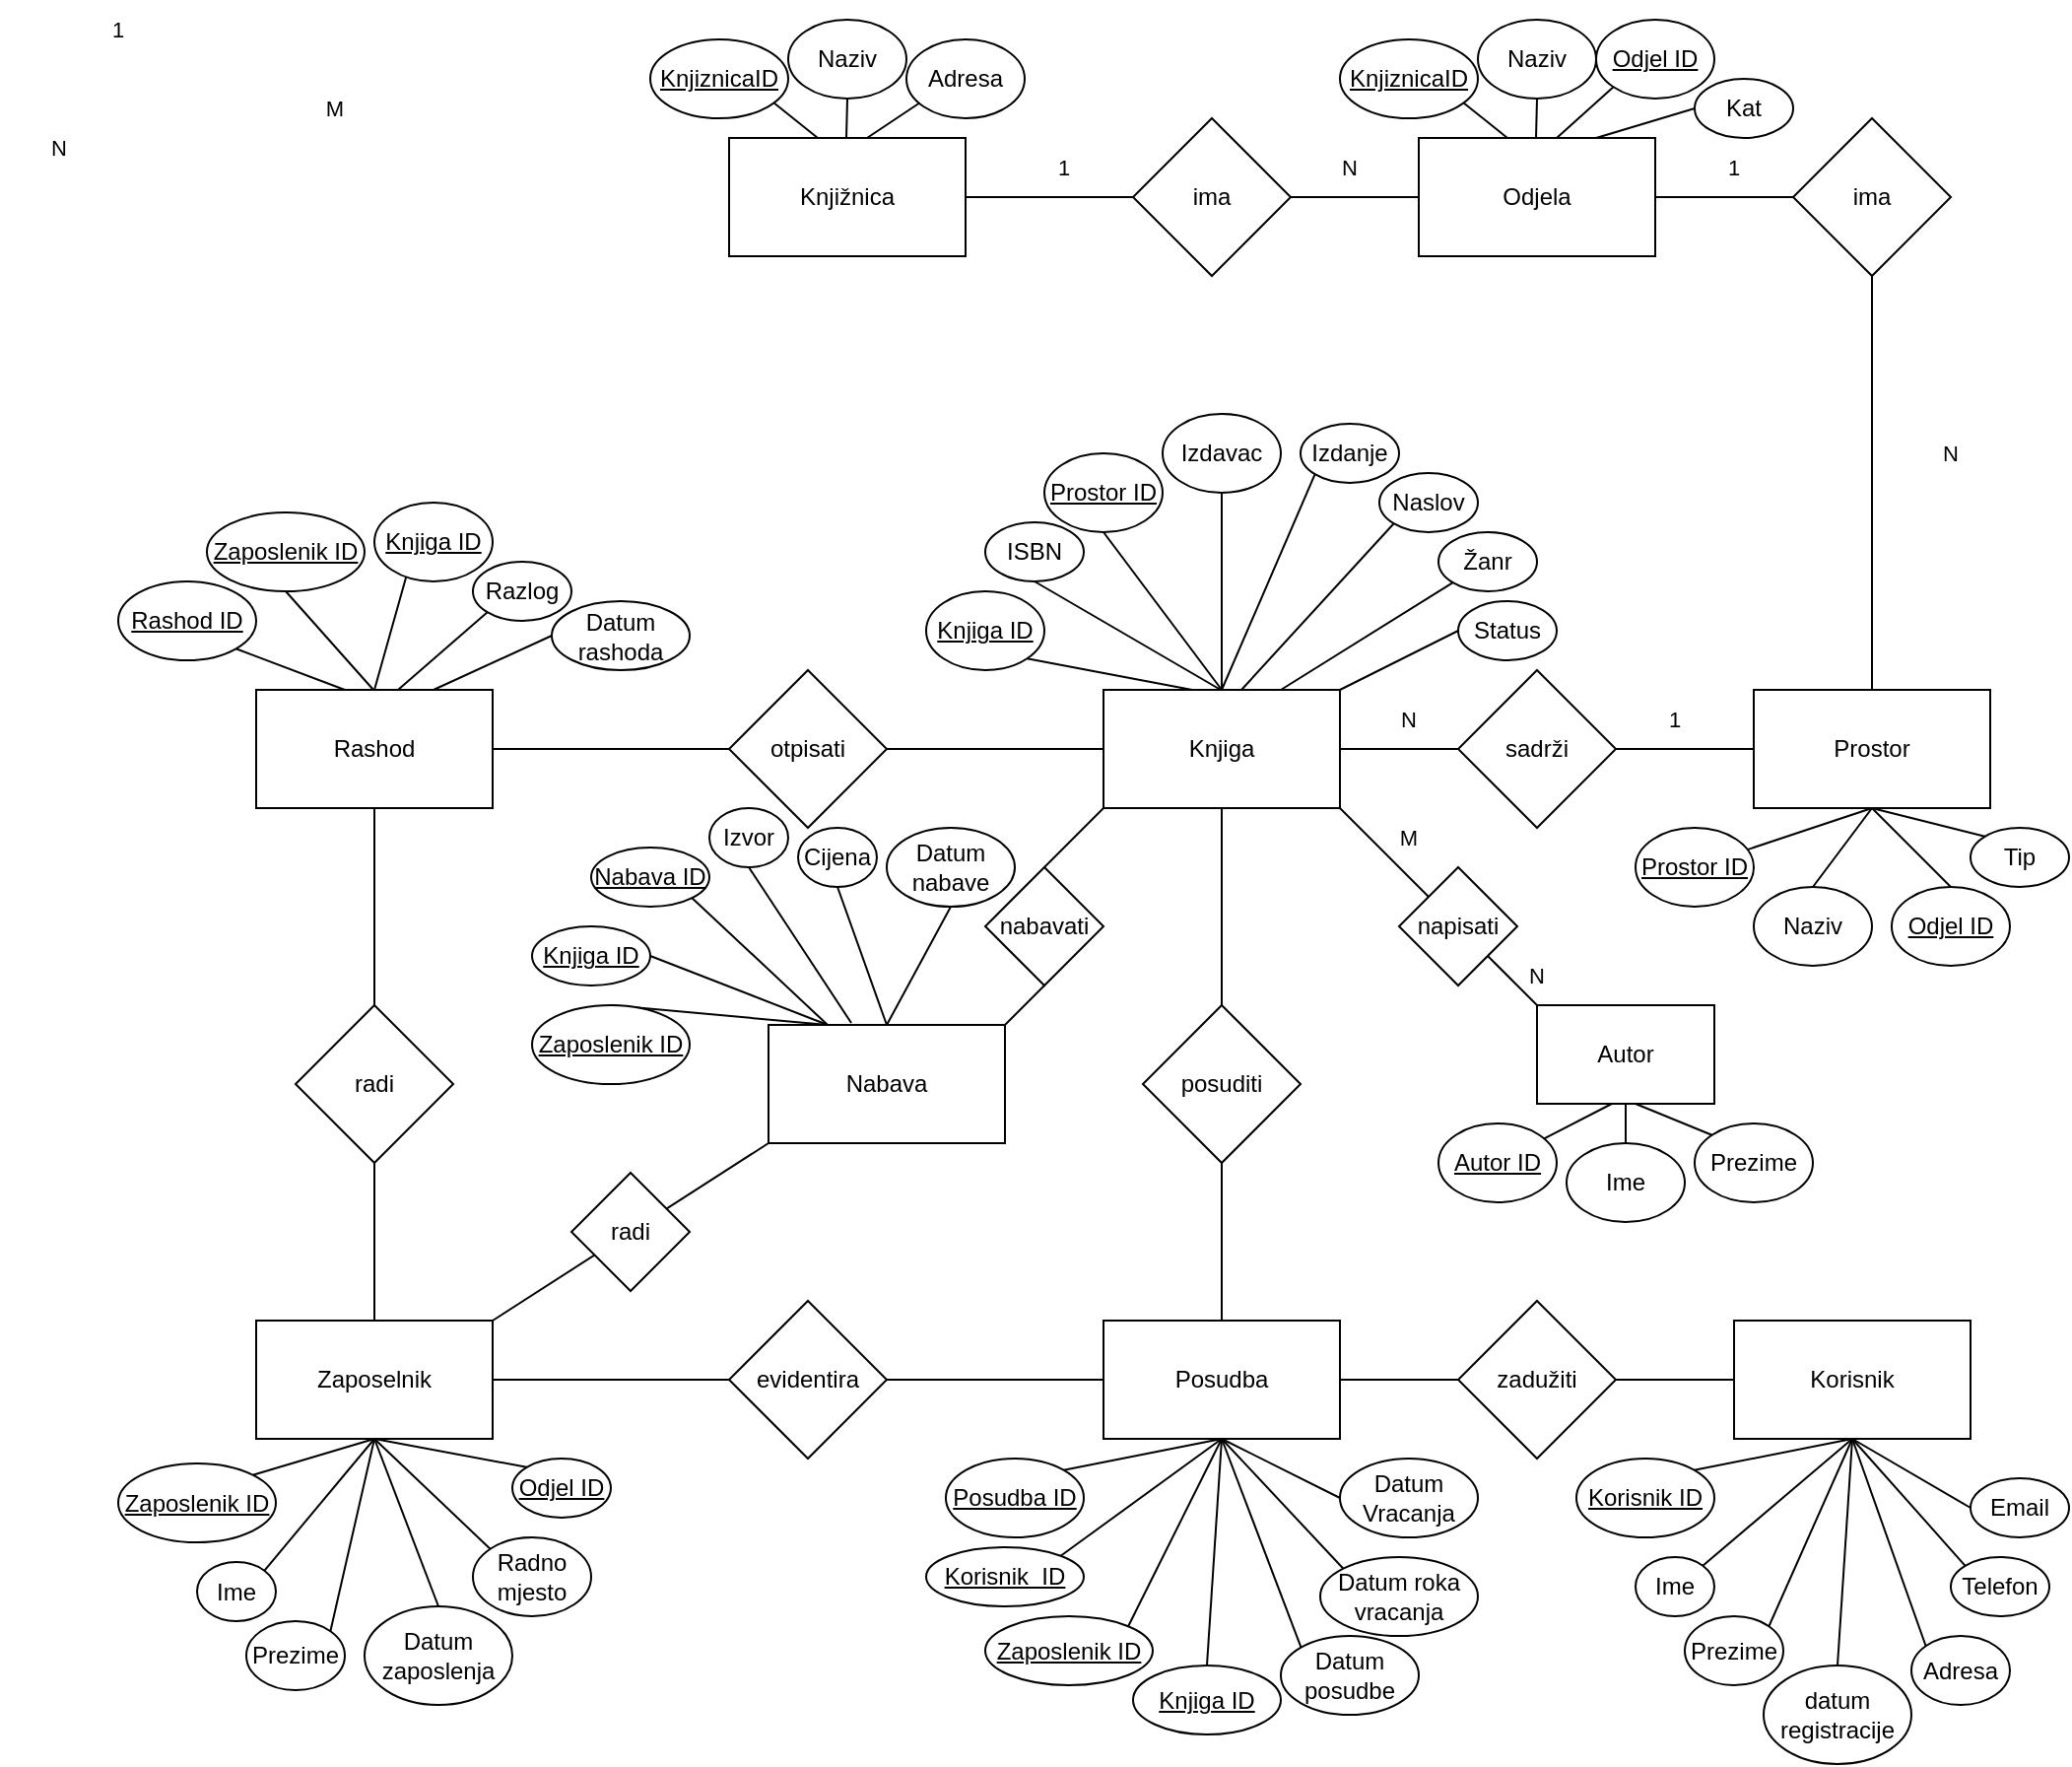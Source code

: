 <mxfile version="27.1.1">
  <diagram name="Page-1" id="M2LNEqtIfmqjcTcKB-mf">
    <mxGraphModel dx="1826" dy="749" grid="1" gridSize="10" guides="1" tooltips="1" connect="1" arrows="0" fold="1" page="0" pageScale="1" pageWidth="850" pageHeight="1100" background="none" math="0" shadow="0">
      <root>
        <mxCell id="0" />
        <mxCell id="1" parent="0" />
        <mxCell id="pajgnnAYTz7cmIwtwFmK-1" value="" style="rounded=0;whiteSpace=wrap;html=1;labelBackgroundColor=none;" parent="1" vertex="1">
          <mxGeometry x="70" y="100" width="120" height="60" as="geometry" />
        </mxCell>
        <mxCell id="pajgnnAYTz7cmIwtwFmK-2" value="Knjižnica" style="text;html=1;align=center;verticalAlign=middle;whiteSpace=wrap;rounded=0;labelBackgroundColor=none;" parent="1" vertex="1">
          <mxGeometry x="70" y="100" width="120" height="60" as="geometry" />
        </mxCell>
        <mxCell id="pajgnnAYTz7cmIwtwFmK-3" value="" style="rounded=0;whiteSpace=wrap;html=1;labelBackgroundColor=none;" parent="1" vertex="1">
          <mxGeometry x="420" y="100" width="120" height="60" as="geometry" />
        </mxCell>
        <mxCell id="pajgnnAYTz7cmIwtwFmK-4" value="" style="rhombus;whiteSpace=wrap;html=1;labelBackgroundColor=none;" parent="1" vertex="1">
          <mxGeometry x="275" y="90" width="80" height="80" as="geometry" />
        </mxCell>
        <mxCell id="pajgnnAYTz7cmIwtwFmK-5" value="" style="endArrow=none;html=1;rounded=0;exitX=1;exitY=0.5;exitDx=0;exitDy=0;entryX=0;entryY=0.5;entryDx=0;entryDy=0;labelBackgroundColor=none;fontColor=default;" parent="1" source="pajgnnAYTz7cmIwtwFmK-2" target="pajgnnAYTz7cmIwtwFmK-4" edge="1">
          <mxGeometry width="50" height="50" relative="1" as="geometry">
            <mxPoint x="420" y="410" as="sourcePoint" />
            <mxPoint x="470" y="360" as="targetPoint" />
          </mxGeometry>
        </mxCell>
        <mxCell id="pajgnnAYTz7cmIwtwFmK-6" value="" style="endArrow=none;html=1;rounded=0;entryX=0;entryY=0.5;entryDx=0;entryDy=0;exitX=1;exitY=0.5;exitDx=0;exitDy=0;labelBackgroundColor=none;fontColor=default;" parent="1" source="pajgnnAYTz7cmIwtwFmK-4" target="pajgnnAYTz7cmIwtwFmK-3" edge="1">
          <mxGeometry width="50" height="50" relative="1" as="geometry">
            <mxPoint x="420" y="410" as="sourcePoint" />
            <mxPoint x="470" y="360" as="targetPoint" />
          </mxGeometry>
        </mxCell>
        <mxCell id="pajgnnAYTz7cmIwtwFmK-7" value="ima" style="text;html=1;align=center;verticalAlign=middle;whiteSpace=wrap;rounded=0;labelBackgroundColor=none;" parent="1" vertex="1">
          <mxGeometry x="285" y="115" width="60" height="30" as="geometry" />
        </mxCell>
        <mxCell id="pajgnnAYTz7cmIwtwFmK-8" value="Odjela" style="text;html=1;align=center;verticalAlign=middle;whiteSpace=wrap;rounded=0;labelBackgroundColor=none;" parent="1" vertex="1">
          <mxGeometry x="420" y="100" width="120" height="60" as="geometry" />
        </mxCell>
        <mxCell id="pajgnnAYTz7cmIwtwFmK-9" value="" style="rhombus;whiteSpace=wrap;html=1;labelBackgroundColor=none;" parent="1" vertex="1">
          <mxGeometry x="610" y="90" width="80" height="80" as="geometry" />
        </mxCell>
        <mxCell id="pajgnnAYTz7cmIwtwFmK-10" value="ima" style="text;html=1;align=center;verticalAlign=middle;whiteSpace=wrap;rounded=0;labelBackgroundColor=none;" parent="1" vertex="1">
          <mxGeometry x="620" y="115" width="60" height="30" as="geometry" />
        </mxCell>
        <mxCell id="pajgnnAYTz7cmIwtwFmK-11" value="" style="endArrow=none;html=1;rounded=0;entryX=0;entryY=0.5;entryDx=0;entryDy=0;exitX=1;exitY=0.5;exitDx=0;exitDy=0;labelBackgroundColor=none;fontColor=default;" parent="1" source="pajgnnAYTz7cmIwtwFmK-8" target="pajgnnAYTz7cmIwtwFmK-9" edge="1">
          <mxGeometry width="50" height="50" relative="1" as="geometry">
            <mxPoint x="420" y="410" as="sourcePoint" />
            <mxPoint x="470" y="360" as="targetPoint" />
          </mxGeometry>
        </mxCell>
        <mxCell id="pajgnnAYTz7cmIwtwFmK-12" value="" style="rounded=0;whiteSpace=wrap;html=1;labelBackgroundColor=none;" parent="1" vertex="1">
          <mxGeometry x="590" y="380" width="120" height="60" as="geometry" />
        </mxCell>
        <mxCell id="pajgnnAYTz7cmIwtwFmK-13" value="" style="endArrow=none;html=1;rounded=0;entryX=0.5;entryY=0;entryDx=0;entryDy=0;exitX=0.5;exitY=1;exitDx=0;exitDy=0;labelBackgroundColor=none;fontColor=default;" parent="1" source="pajgnnAYTz7cmIwtwFmK-9" target="pajgnnAYTz7cmIwtwFmK-12" edge="1">
          <mxGeometry width="50" height="50" relative="1" as="geometry">
            <mxPoint x="420" y="410" as="sourcePoint" />
            <mxPoint x="470" y="360" as="targetPoint" />
          </mxGeometry>
        </mxCell>
        <mxCell id="1V7mhFQArWC13XNGaeRc-8" style="edgeStyle=none;rounded=0;orthogonalLoop=1;jettySize=auto;html=1;exitX=0.5;exitY=1;exitDx=0;exitDy=0;entryX=0.5;entryY=0;entryDx=0;entryDy=0;endArrow=none;startFill=0;labelBackgroundColor=none;fontColor=default;" edge="1" parent="1" source="pajgnnAYTz7cmIwtwFmK-14" target="1V7mhFQArWC13XNGaeRc-4">
          <mxGeometry relative="1" as="geometry" />
        </mxCell>
        <mxCell id="1V7mhFQArWC13XNGaeRc-10" style="rounded=0;orthogonalLoop=1;jettySize=auto;html=1;exitX=0.5;exitY=1;exitDx=0;exitDy=0;entryX=0;entryY=0;entryDx=0;entryDy=0;endArrow=none;startFill=0;" edge="1" parent="1" source="pajgnnAYTz7cmIwtwFmK-14" target="1V7mhFQArWC13XNGaeRc-5">
          <mxGeometry relative="1" as="geometry" />
        </mxCell>
        <mxCell id="pajgnnAYTz7cmIwtwFmK-14" value="Prostor" style="text;html=1;align=center;verticalAlign=middle;whiteSpace=wrap;rounded=0;labelBackgroundColor=none;" parent="1" vertex="1">
          <mxGeometry x="590" y="380" width="120" height="60" as="geometry" />
        </mxCell>
        <mxCell id="pajgnnAYTz7cmIwtwFmK-15" value="" style="rhombus;whiteSpace=wrap;html=1;labelBackgroundColor=none;" parent="1" vertex="1">
          <mxGeometry x="440" y="370" width="80" height="80" as="geometry" />
        </mxCell>
        <mxCell id="pajgnnAYTz7cmIwtwFmK-16" value="" style="endArrow=none;html=1;rounded=0;entryX=0;entryY=0.5;entryDx=0;entryDy=0;labelBackgroundColor=none;fontColor=default;" parent="1" target="pajgnnAYTz7cmIwtwFmK-15" edge="1">
          <mxGeometry width="50" height="50" relative="1" as="geometry">
            <mxPoint x="380" y="410" as="sourcePoint" />
            <mxPoint x="650" y="640" as="targetPoint" />
          </mxGeometry>
        </mxCell>
        <mxCell id="pajgnnAYTz7cmIwtwFmK-18" value="sadrži" style="text;html=1;align=center;verticalAlign=middle;whiteSpace=wrap;rounded=0;labelBackgroundColor=none;" parent="1" vertex="1">
          <mxGeometry x="450" y="395" width="60" height="30" as="geometry" />
        </mxCell>
        <mxCell id="pajgnnAYTz7cmIwtwFmK-19" value="" style="endArrow=none;html=1;rounded=0;entryX=0;entryY=0.5;entryDx=0;entryDy=0;exitX=1;exitY=0.5;exitDx=0;exitDy=0;labelBackgroundColor=none;fontColor=default;" parent="1" source="pajgnnAYTz7cmIwtwFmK-15" target="pajgnnAYTz7cmIwtwFmK-14" edge="1">
          <mxGeometry width="50" height="50" relative="1" as="geometry">
            <mxPoint x="420" y="500" as="sourcePoint" />
            <mxPoint x="470" y="450" as="targetPoint" />
          </mxGeometry>
        </mxCell>
        <mxCell id="pajgnnAYTz7cmIwtwFmK-20" value="" style="rounded=0;whiteSpace=wrap;html=1;labelBackgroundColor=none;" parent="1" vertex="1">
          <mxGeometry x="260" y="380" width="120" height="60" as="geometry" />
        </mxCell>
        <mxCell id="1V7mhFQArWC13XNGaeRc-31" style="edgeStyle=none;shape=connector;rounded=0;orthogonalLoop=1;jettySize=auto;html=1;exitX=1;exitY=1;exitDx=0;exitDy=0;entryX=0.25;entryY=0;entryDx=0;entryDy=0;strokeColor=default;align=center;verticalAlign=middle;fontFamily=Helvetica;fontSize=11;fontColor=default;labelBackgroundColor=default;startFill=0;endArrow=none;" edge="1" parent="1" source="pajgnnAYTz7cmIwtwFmK-21" target="1V7mhFQArWC13XNGaeRc-28">
          <mxGeometry relative="1" as="geometry" />
        </mxCell>
        <mxCell id="pajgnnAYTz7cmIwtwFmK-21" value="Knjiga" style="text;html=1;align=center;verticalAlign=middle;whiteSpace=wrap;rounded=0;labelBackgroundColor=none;" parent="1" vertex="1">
          <mxGeometry x="260" y="380" width="120" height="60" as="geometry" />
        </mxCell>
        <mxCell id="pajgnnAYTz7cmIwtwFmK-23" value="" style="rounded=0;whiteSpace=wrap;html=1;labelBackgroundColor=none;" parent="1" vertex="1">
          <mxGeometry x="260" y="700" width="120" height="60" as="geometry" />
        </mxCell>
        <mxCell id="pajgnnAYTz7cmIwtwFmK-24" value="Posudba" style="text;html=1;align=center;verticalAlign=middle;whiteSpace=wrap;rounded=0;labelBackgroundColor=none;" parent="1" vertex="1">
          <mxGeometry x="260" y="700" width="120" height="60" as="geometry" />
        </mxCell>
        <mxCell id="pajgnnAYTz7cmIwtwFmK-25" value="" style="rhombus;whiteSpace=wrap;html=1;labelBackgroundColor=none;" parent="1" vertex="1">
          <mxGeometry x="280" y="540" width="80" height="80" as="geometry" />
        </mxCell>
        <mxCell id="pajgnnAYTz7cmIwtwFmK-26" value="posuditi" style="text;html=1;align=center;verticalAlign=middle;whiteSpace=wrap;rounded=0;labelBackgroundColor=none;" parent="1" vertex="1">
          <mxGeometry x="290" y="565" width="60" height="30" as="geometry" />
        </mxCell>
        <mxCell id="pajgnnAYTz7cmIwtwFmK-27" value="" style="endArrow=none;html=1;rounded=0;entryX=0.5;entryY=1;entryDx=0;entryDy=0;exitX=0.5;exitY=0;exitDx=0;exitDy=0;labelBackgroundColor=none;fontColor=default;" parent="1" source="pajgnnAYTz7cmIwtwFmK-25" target="pajgnnAYTz7cmIwtwFmK-21" edge="1">
          <mxGeometry width="50" height="50" relative="1" as="geometry">
            <mxPoint x="420" y="530" as="sourcePoint" />
            <mxPoint x="470" y="480" as="targetPoint" />
          </mxGeometry>
        </mxCell>
        <mxCell id="pajgnnAYTz7cmIwtwFmK-28" value="" style="endArrow=none;html=1;rounded=0;entryX=0.5;entryY=1;entryDx=0;entryDy=0;exitX=0.5;exitY=0;exitDx=0;exitDy=0;labelBackgroundColor=none;fontColor=default;" parent="1" source="pajgnnAYTz7cmIwtwFmK-24" target="pajgnnAYTz7cmIwtwFmK-25" edge="1">
          <mxGeometry width="50" height="50" relative="1" as="geometry">
            <mxPoint x="500" y="700" as="sourcePoint" />
            <mxPoint x="550" y="650" as="targetPoint" />
          </mxGeometry>
        </mxCell>
        <mxCell id="pajgnnAYTz7cmIwtwFmK-29" value="" style="rhombus;whiteSpace=wrap;html=1;labelBackgroundColor=none;" parent="1" vertex="1">
          <mxGeometry x="440" y="690" width="80" height="80" as="geometry" />
        </mxCell>
        <mxCell id="pajgnnAYTz7cmIwtwFmK-30" value="" style="endArrow=none;html=1;rounded=0;entryX=0;entryY=0.5;entryDx=0;entryDy=0;labelBackgroundColor=none;fontColor=default;" parent="1" target="pajgnnAYTz7cmIwtwFmK-29" edge="1">
          <mxGeometry width="50" height="50" relative="1" as="geometry">
            <mxPoint x="380" y="730" as="sourcePoint" />
            <mxPoint x="650" y="960" as="targetPoint" />
          </mxGeometry>
        </mxCell>
        <mxCell id="pajgnnAYTz7cmIwtwFmK-31" value="zadužiti" style="text;html=1;align=center;verticalAlign=middle;whiteSpace=wrap;rounded=0;labelBackgroundColor=none;" parent="1" vertex="1">
          <mxGeometry x="450" y="715" width="60" height="30" as="geometry" />
        </mxCell>
        <mxCell id="pajgnnAYTz7cmIwtwFmK-32" value="" style="endArrow=none;html=1;rounded=0;entryX=0;entryY=0.5;entryDx=0;entryDy=0;labelBackgroundColor=none;fontColor=default;" parent="1" edge="1">
          <mxGeometry width="50" height="50" relative="1" as="geometry">
            <mxPoint x="520" y="730" as="sourcePoint" />
            <mxPoint x="580" y="730" as="targetPoint" />
          </mxGeometry>
        </mxCell>
        <mxCell id="pajgnnAYTz7cmIwtwFmK-33" value="" style="rounded=0;whiteSpace=wrap;html=1;labelBackgroundColor=none;" parent="1" vertex="1">
          <mxGeometry x="580" y="700" width="120" height="60" as="geometry" />
        </mxCell>
        <mxCell id="1V7mhFQArWC13XNGaeRc-53" style="edgeStyle=none;shape=connector;rounded=0;orthogonalLoop=1;jettySize=auto;html=1;exitX=0.5;exitY=1;exitDx=0;exitDy=0;entryX=1;entryY=0;entryDx=0;entryDy=0;strokeColor=default;align=center;verticalAlign=middle;fontFamily=Helvetica;fontSize=11;fontColor=default;labelBackgroundColor=default;startFill=0;endArrow=none;" edge="1" parent="1" source="pajgnnAYTz7cmIwtwFmK-34" target="1V7mhFQArWC13XNGaeRc-43">
          <mxGeometry relative="1" as="geometry" />
        </mxCell>
        <mxCell id="pajgnnAYTz7cmIwtwFmK-34" value="Korisnik" style="text;html=1;align=center;verticalAlign=middle;whiteSpace=wrap;rounded=0;labelBackgroundColor=none;" parent="1" vertex="1">
          <mxGeometry x="580" y="700" width="120" height="60" as="geometry" />
        </mxCell>
        <mxCell id="pajgnnAYTz7cmIwtwFmK-36" value="" style="rounded=0;whiteSpace=wrap;html=1;labelBackgroundColor=none;" parent="1" vertex="1">
          <mxGeometry x="-170" y="700" width="120" height="60" as="geometry" />
        </mxCell>
        <mxCell id="1V7mhFQArWC13XNGaeRc-90" style="edgeStyle=none;shape=connector;rounded=0;orthogonalLoop=1;jettySize=auto;html=1;exitX=1;exitY=0;exitDx=0;exitDy=0;entryX=0;entryY=1;entryDx=0;entryDy=0;strokeColor=default;align=center;verticalAlign=middle;fontFamily=Helvetica;fontSize=11;fontColor=default;labelBackgroundColor=default;startFill=0;endArrow=none;" edge="1" parent="1" source="pajgnnAYTz7cmIwtwFmK-37" target="pajgnnAYTz7cmIwtwFmK-43">
          <mxGeometry relative="1" as="geometry" />
        </mxCell>
        <mxCell id="pajgnnAYTz7cmIwtwFmK-37" value="Zaposelnik" style="text;html=1;align=center;verticalAlign=middle;whiteSpace=wrap;rounded=0;labelBackgroundColor=none;" parent="1" vertex="1">
          <mxGeometry x="-170" y="700" width="120" height="60" as="geometry" />
        </mxCell>
        <mxCell id="pajgnnAYTz7cmIwtwFmK-38" value="" style="rhombus;whiteSpace=wrap;html=1;labelBackgroundColor=none;" parent="1" vertex="1">
          <mxGeometry x="70" y="690" width="80" height="80" as="geometry" />
        </mxCell>
        <mxCell id="pajgnnAYTz7cmIwtwFmK-39" value="" style="endArrow=none;html=1;rounded=0;entryX=0;entryY=0.5;entryDx=0;entryDy=0;labelBackgroundColor=none;fontColor=default;" parent="1" target="pajgnnAYTz7cmIwtwFmK-38" edge="1">
          <mxGeometry width="50" height="50" relative="1" as="geometry">
            <mxPoint x="-50" y="730" as="sourcePoint" />
            <mxPoint x="10" y="730" as="targetPoint" />
          </mxGeometry>
        </mxCell>
        <mxCell id="pajgnnAYTz7cmIwtwFmK-40" value="evidentira" style="text;html=1;align=center;verticalAlign=middle;whiteSpace=wrap;rounded=0;labelBackgroundColor=none;" parent="1" vertex="1">
          <mxGeometry x="80" y="715" width="60" height="30" as="geometry" />
        </mxCell>
        <mxCell id="pajgnnAYTz7cmIwtwFmK-41" value="" style="endArrow=none;html=1;rounded=0;entryX=0;entryY=0.5;entryDx=0;entryDy=0;exitX=1;exitY=0.5;exitDx=0;exitDy=0;labelBackgroundColor=none;fontColor=default;" parent="1" source="pajgnnAYTz7cmIwtwFmK-38" edge="1">
          <mxGeometry width="50" height="50" relative="1" as="geometry">
            <mxPoint x="90" y="820" as="sourcePoint" />
            <mxPoint x="260" y="730" as="targetPoint" />
          </mxGeometry>
        </mxCell>
        <mxCell id="pajgnnAYTz7cmIwtwFmK-42" value="" style="rounded=0;whiteSpace=wrap;html=1;labelBackgroundColor=none;" parent="1" vertex="1">
          <mxGeometry x="90" y="550" width="120" height="60" as="geometry" />
        </mxCell>
        <mxCell id="pajgnnAYTz7cmIwtwFmK-43" value="Nabava" style="text;html=1;align=center;verticalAlign=middle;whiteSpace=wrap;rounded=0;labelBackgroundColor=none;" parent="1" vertex="1">
          <mxGeometry x="90" y="550" width="120" height="60" as="geometry" />
        </mxCell>
        <mxCell id="pajgnnAYTz7cmIwtwFmK-44" value="" style="rounded=0;whiteSpace=wrap;html=1;labelBackgroundColor=none;" parent="1" vertex="1">
          <mxGeometry x="-170" y="380" width="120" height="60" as="geometry" />
        </mxCell>
        <mxCell id="pajgnnAYTz7cmIwtwFmK-45" value="Rashod" style="text;html=1;align=center;verticalAlign=middle;whiteSpace=wrap;rounded=0;labelBackgroundColor=none;" parent="1" vertex="1">
          <mxGeometry x="-170" y="380" width="120" height="60" as="geometry" />
        </mxCell>
        <mxCell id="pajgnnAYTz7cmIwtwFmK-46" value="" style="endArrow=none;html=1;rounded=0;exitX=0.5;exitY=0;exitDx=0;exitDy=0;entryX=0.5;entryY=1;entryDx=0;entryDy=0;labelBackgroundColor=none;fontColor=default;" parent="1" source="pajgnnAYTz7cmIwtwFmK-37" target="pajgnnAYTz7cmIwtwFmK-45" edge="1">
          <mxGeometry width="50" height="50" relative="1" as="geometry">
            <mxPoint x="-120" y="540" as="sourcePoint" />
            <mxPoint x="-70" y="490" as="targetPoint" />
          </mxGeometry>
        </mxCell>
        <mxCell id="pajgnnAYTz7cmIwtwFmK-47" value="" style="endArrow=none;html=1;rounded=0;exitX=1;exitY=0.5;exitDx=0;exitDy=0;entryX=0;entryY=0.5;entryDx=0;entryDy=0;labelBackgroundColor=none;fontColor=default;" parent="1" source="pajgnnAYTz7cmIwtwFmK-45" target="pajgnnAYTz7cmIwtwFmK-21" edge="1">
          <mxGeometry width="50" height="50" relative="1" as="geometry">
            <mxPoint x="140" y="420" as="sourcePoint" />
            <mxPoint x="190" y="370" as="targetPoint" />
          </mxGeometry>
        </mxCell>
        <mxCell id="pajgnnAYTz7cmIwtwFmK-50" value="" style="rhombus;whiteSpace=wrap;html=1;labelBackgroundColor=none;" parent="1" vertex="1">
          <mxGeometry x="-150" y="540" width="80" height="80" as="geometry" />
        </mxCell>
        <mxCell id="pajgnnAYTz7cmIwtwFmK-51" value="" style="rhombus;whiteSpace=wrap;html=1;labelBackgroundColor=none;" parent="1" vertex="1">
          <mxGeometry x="70" y="370" width="80" height="80" as="geometry" />
        </mxCell>
        <mxCell id="pajgnnAYTz7cmIwtwFmK-52" value="" style="rhombus;whiteSpace=wrap;html=1;labelBackgroundColor=none;" parent="1" vertex="1">
          <mxGeometry x="200" y="470" width="60" height="60" as="geometry" />
        </mxCell>
        <mxCell id="pajgnnAYTz7cmIwtwFmK-53" value="radi" style="text;html=1;align=center;verticalAlign=middle;whiteSpace=wrap;rounded=0;labelBackgroundColor=none;" parent="1" vertex="1">
          <mxGeometry x="-140" y="565" width="60" height="30" as="geometry" />
        </mxCell>
        <mxCell id="pajgnnAYTz7cmIwtwFmK-54" value="otpisati" style="text;html=1;align=center;verticalAlign=middle;whiteSpace=wrap;rounded=0;labelBackgroundColor=none;" parent="1" vertex="1">
          <mxGeometry x="80" y="395" width="60" height="30" as="geometry" />
        </mxCell>
        <mxCell id="pajgnnAYTz7cmIwtwFmK-55" value="" style="rhombus;whiteSpace=wrap;html=1;labelBackgroundColor=none;" parent="1" vertex="1">
          <mxGeometry x="-10" y="625" width="60" height="60" as="geometry" />
        </mxCell>
        <mxCell id="pajgnnAYTz7cmIwtwFmK-58" value="" style="endArrow=none;html=1;rounded=0;exitX=0.5;exitY=0;exitDx=0;exitDy=0;labelBackgroundColor=none;fontColor=default;" parent="1" source="pajgnnAYTz7cmIwtwFmK-52" edge="1">
          <mxGeometry width="50" height="50" relative="1" as="geometry">
            <mxPoint x="210" y="490" as="sourcePoint" />
            <mxPoint x="260" y="440" as="targetPoint" />
          </mxGeometry>
        </mxCell>
        <mxCell id="pajgnnAYTz7cmIwtwFmK-59" value="" style="endArrow=none;html=1;rounded=0;entryX=0.5;entryY=1;entryDx=0;entryDy=0;exitX=1;exitY=0;exitDx=0;exitDy=0;labelBackgroundColor=none;fontColor=default;" parent="1" source="pajgnnAYTz7cmIwtwFmK-43" target="pajgnnAYTz7cmIwtwFmK-52" edge="1">
          <mxGeometry width="50" height="50" relative="1" as="geometry">
            <mxPoint x="220" y="590" as="sourcePoint" />
            <mxPoint x="270" y="540" as="targetPoint" />
          </mxGeometry>
        </mxCell>
        <mxCell id="pajgnnAYTz7cmIwtwFmK-60" value="radi" style="text;html=1;align=center;verticalAlign=middle;whiteSpace=wrap;rounded=0;labelBackgroundColor=none;" parent="1" vertex="1">
          <mxGeometry x="-10" y="640" width="60" height="30" as="geometry" />
        </mxCell>
        <mxCell id="pajgnnAYTz7cmIwtwFmK-61" value="nabavati" style="text;html=1;align=center;verticalAlign=middle;whiteSpace=wrap;rounded=0;labelBackgroundColor=none;" parent="1" vertex="1">
          <mxGeometry x="200" y="485" width="60" height="30" as="geometry" />
        </mxCell>
        <mxCell id="pajgnnAYTz7cmIwtwFmK-62" value="" style="endArrow=none;html=1;rounded=0;labelBackgroundColor=none;fontColor=default;" parent="1" edge="1">
          <mxGeometry width="50" height="50" relative="1" as="geometry">
            <mxPoint x="140" y="100" as="sourcePoint" />
            <mxPoint x="170" y="80" as="targetPoint" />
          </mxGeometry>
        </mxCell>
        <mxCell id="pajgnnAYTz7cmIwtwFmK-63" value="Adresa" style="ellipse;whiteSpace=wrap;html=1;labelBackgroundColor=none;" parent="1" vertex="1">
          <mxGeometry x="160" y="50" width="60" height="40" as="geometry" />
        </mxCell>
        <mxCell id="pajgnnAYTz7cmIwtwFmK-64" value="" style="endArrow=none;html=1;rounded=0;labelBackgroundColor=none;fontColor=default;" parent="1" edge="1">
          <mxGeometry width="50" height="50" relative="1" as="geometry">
            <mxPoint x="129.5" y="100" as="sourcePoint" />
            <mxPoint x="130" y="80" as="targetPoint" />
          </mxGeometry>
        </mxCell>
        <mxCell id="pajgnnAYTz7cmIwtwFmK-65" value="Naziv" style="ellipse;whiteSpace=wrap;html=1;labelBackgroundColor=none;" parent="1" vertex="1">
          <mxGeometry x="100" y="40" width="60" height="40" as="geometry" />
        </mxCell>
        <mxCell id="pajgnnAYTz7cmIwtwFmK-66" value="" style="endArrow=none;html=1;rounded=0;entryX=0.375;entryY=0;entryDx=0;entryDy=0;entryPerimeter=0;labelBackgroundColor=none;fontColor=default;" parent="1" target="pajgnnAYTz7cmIwtwFmK-2" edge="1">
          <mxGeometry width="50" height="50" relative="1" as="geometry">
            <mxPoint x="90" y="80" as="sourcePoint" />
            <mxPoint x="60" y="20" as="targetPoint" />
          </mxGeometry>
        </mxCell>
        <mxCell id="pajgnnAYTz7cmIwtwFmK-67" value="&lt;u&gt;KnjiznicaID&lt;/u&gt;" style="ellipse;whiteSpace=wrap;html=1;labelBackgroundColor=none;" parent="1" vertex="1">
          <mxGeometry x="30" y="50" width="70" height="40" as="geometry" />
        </mxCell>
        <mxCell id="pajgnnAYTz7cmIwtwFmK-69" value="" style="endArrow=none;html=1;rounded=0;entryX=0;entryY=1;entryDx=0;entryDy=0;labelBackgroundColor=none;fontColor=default;" parent="1" target="pajgnnAYTz7cmIwtwFmK-70" edge="1">
          <mxGeometry width="50" height="50" relative="1" as="geometry">
            <mxPoint x="490" y="100" as="sourcePoint" />
            <mxPoint x="520" y="80" as="targetPoint" />
          </mxGeometry>
        </mxCell>
        <mxCell id="pajgnnAYTz7cmIwtwFmK-70" value="&lt;u&gt;Odjel ID&lt;/u&gt;" style="ellipse;whiteSpace=wrap;html=1;labelBackgroundColor=none;" parent="1" vertex="1">
          <mxGeometry x="510" y="40" width="60" height="40" as="geometry" />
        </mxCell>
        <mxCell id="pajgnnAYTz7cmIwtwFmK-71" value="" style="endArrow=none;html=1;rounded=0;labelBackgroundColor=none;fontColor=default;" parent="1" edge="1">
          <mxGeometry width="50" height="50" relative="1" as="geometry">
            <mxPoint x="479.5" y="100" as="sourcePoint" />
            <mxPoint x="480" y="80" as="targetPoint" />
          </mxGeometry>
        </mxCell>
        <mxCell id="pajgnnAYTz7cmIwtwFmK-72" value="Naziv" style="ellipse;whiteSpace=wrap;html=1;labelBackgroundColor=none;" parent="1" vertex="1">
          <mxGeometry x="450" y="40" width="60" height="40" as="geometry" />
        </mxCell>
        <mxCell id="pajgnnAYTz7cmIwtwFmK-73" value="" style="endArrow=none;html=1;rounded=0;entryX=0.375;entryY=0;entryDx=0;entryDy=0;entryPerimeter=0;labelBackgroundColor=none;fontColor=default;" parent="1" edge="1">
          <mxGeometry width="50" height="50" relative="1" as="geometry">
            <mxPoint x="440" y="80" as="sourcePoint" />
            <mxPoint x="465" y="100" as="targetPoint" />
          </mxGeometry>
        </mxCell>
        <mxCell id="pajgnnAYTz7cmIwtwFmK-74" value="&lt;u&gt;KnjiznicaID&lt;/u&gt;" style="ellipse;whiteSpace=wrap;html=1;labelBackgroundColor=none;" parent="1" vertex="1">
          <mxGeometry x="380" y="50" width="70" height="40" as="geometry" />
        </mxCell>
        <mxCell id="pajgnnAYTz7cmIwtwFmK-75" value="Kat" style="ellipse;whiteSpace=wrap;html=1;labelBackgroundColor=none;" parent="1" vertex="1">
          <mxGeometry x="560" y="70" width="50" height="30" as="geometry" />
        </mxCell>
        <mxCell id="pajgnnAYTz7cmIwtwFmK-77" value="" style="endArrow=none;html=1;rounded=0;entryX=0;entryY=0.5;entryDx=0;entryDy=0;exitX=0.75;exitY=0;exitDx=0;exitDy=0;labelBackgroundColor=none;fontColor=default;" parent="1" source="pajgnnAYTz7cmIwtwFmK-8" target="pajgnnAYTz7cmIwtwFmK-75" edge="1">
          <mxGeometry width="50" height="50" relative="1" as="geometry">
            <mxPoint x="310" y="410" as="sourcePoint" />
            <mxPoint x="360" y="360" as="targetPoint" />
          </mxGeometry>
        </mxCell>
        <mxCell id="1V7mhFQArWC13XNGaeRc-3" value="" style="endArrow=none;html=1;rounded=0;exitX=0.5;exitY=1;exitDx=0;exitDy=0;labelBackgroundColor=none;fontColor=default;" edge="1" parent="1" source="pajgnnAYTz7cmIwtwFmK-14" target="1V7mhFQArWC13XNGaeRc-2">
          <mxGeometry width="50" height="50" relative="1" as="geometry">
            <mxPoint x="570" y="470" as="sourcePoint" />
            <mxPoint x="590" y="440" as="targetPoint" />
          </mxGeometry>
        </mxCell>
        <mxCell id="1V7mhFQArWC13XNGaeRc-2" value="&lt;u&gt;Prostor ID&lt;/u&gt;" style="ellipse;whiteSpace=wrap;html=1;labelBackgroundColor=none;" vertex="1" parent="1">
          <mxGeometry x="530" y="450" width="60" height="40" as="geometry" />
        </mxCell>
        <mxCell id="1V7mhFQArWC13XNGaeRc-4" value="Naziv" style="ellipse;whiteSpace=wrap;html=1;labelBackgroundColor=none;" vertex="1" parent="1">
          <mxGeometry x="590" y="480" width="60" height="40" as="geometry" />
        </mxCell>
        <mxCell id="1V7mhFQArWC13XNGaeRc-5" value="Tip" style="ellipse;whiteSpace=wrap;html=1;labelBackgroundColor=none;" vertex="1" parent="1">
          <mxGeometry x="700" y="450" width="50" height="30" as="geometry" />
        </mxCell>
        <mxCell id="1V7mhFQArWC13XNGaeRc-6" value="&lt;u&gt;Odjel ID&lt;/u&gt;" style="ellipse;whiteSpace=wrap;html=1;labelBackgroundColor=none;" vertex="1" parent="1">
          <mxGeometry x="660" y="480" width="60" height="40" as="geometry" />
        </mxCell>
        <mxCell id="1V7mhFQArWC13XNGaeRc-9" style="edgeStyle=none;rounded=0;orthogonalLoop=1;jettySize=auto;html=1;exitX=0.5;exitY=1;exitDx=0;exitDy=0;entryX=0.5;entryY=0;entryDx=0;entryDy=0;endArrow=none;startFill=0;labelBackgroundColor=none;fontColor=default;" edge="1" parent="1" source="pajgnnAYTz7cmIwtwFmK-14" target="1V7mhFQArWC13XNGaeRc-6">
          <mxGeometry relative="1" as="geometry" />
        </mxCell>
        <mxCell id="1V7mhFQArWC13XNGaeRc-11" value="" style="endArrow=none;html=1;rounded=0;entryX=0.5;entryY=1;entryDx=0;entryDy=0;labelBackgroundColor=none;fontColor=default;exitX=0.5;exitY=0;exitDx=0;exitDy=0;" edge="1" parent="1" target="1V7mhFQArWC13XNGaeRc-12" source="pajgnnAYTz7cmIwtwFmK-21">
          <mxGeometry width="50" height="50" relative="1" as="geometry">
            <mxPoint x="330" y="380" as="sourcePoint" />
            <mxPoint x="360" y="360" as="targetPoint" />
          </mxGeometry>
        </mxCell>
        <mxCell id="1V7mhFQArWC13XNGaeRc-12" value="&lt;u&gt;Prostor ID&lt;/u&gt;" style="ellipse;whiteSpace=wrap;html=1;labelBackgroundColor=none;" vertex="1" parent="1">
          <mxGeometry x="230" y="260" width="60" height="40" as="geometry" />
        </mxCell>
        <mxCell id="1V7mhFQArWC13XNGaeRc-13" value="" style="endArrow=none;html=1;rounded=0;labelBackgroundColor=none;fontColor=default;entryX=0.5;entryY=1;entryDx=0;entryDy=0;" edge="1" parent="1" target="1V7mhFQArWC13XNGaeRc-14">
          <mxGeometry width="50" height="50" relative="1" as="geometry">
            <mxPoint x="319.5" y="380" as="sourcePoint" />
            <mxPoint x="320" y="360" as="targetPoint" />
          </mxGeometry>
        </mxCell>
        <mxCell id="1V7mhFQArWC13XNGaeRc-14" value="ISBN" style="ellipse;whiteSpace=wrap;html=1;labelBackgroundColor=none;" vertex="1" parent="1">
          <mxGeometry x="200" y="295" width="50" height="30" as="geometry" />
        </mxCell>
        <mxCell id="1V7mhFQArWC13XNGaeRc-15" value="" style="endArrow=none;html=1;rounded=0;entryX=0.375;entryY=0;entryDx=0;entryDy=0;entryPerimeter=0;labelBackgroundColor=none;fontColor=default;exitX=1;exitY=1;exitDx=0;exitDy=0;" edge="1" parent="1" source="1V7mhFQArWC13XNGaeRc-16">
          <mxGeometry width="50" height="50" relative="1" as="geometry">
            <mxPoint x="280" y="360" as="sourcePoint" />
            <mxPoint x="305" y="380" as="targetPoint" />
          </mxGeometry>
        </mxCell>
        <mxCell id="1V7mhFQArWC13XNGaeRc-16" value="&lt;u&gt;Knjiga ID&lt;/u&gt;" style="ellipse;whiteSpace=wrap;html=1;labelBackgroundColor=none;" vertex="1" parent="1">
          <mxGeometry x="170" y="330" width="60" height="40" as="geometry" />
        </mxCell>
        <mxCell id="1V7mhFQArWC13XNGaeRc-17" value="Naslov" style="ellipse;whiteSpace=wrap;html=1;labelBackgroundColor=none;" vertex="1" parent="1">
          <mxGeometry x="400" y="270" width="50" height="30" as="geometry" />
        </mxCell>
        <mxCell id="1V7mhFQArWC13XNGaeRc-18" value="" style="endArrow=none;html=1;rounded=0;entryX=0;entryY=1;entryDx=0;entryDy=0;labelBackgroundColor=none;fontColor=default;" edge="1" parent="1" target="1V7mhFQArWC13XNGaeRc-17">
          <mxGeometry width="50" height="50" relative="1" as="geometry">
            <mxPoint x="330" y="380" as="sourcePoint" />
            <mxPoint x="200" y="640" as="targetPoint" />
          </mxGeometry>
        </mxCell>
        <mxCell id="1V7mhFQArWC13XNGaeRc-20" style="rounded=0;orthogonalLoop=1;jettySize=auto;html=1;exitX=0.5;exitY=1;exitDx=0;exitDy=0;endArrow=none;startFill=0;" edge="1" parent="1" source="1V7mhFQArWC13XNGaeRc-19">
          <mxGeometry relative="1" as="geometry">
            <mxPoint x="320" y="380" as="targetPoint" />
          </mxGeometry>
        </mxCell>
        <mxCell id="1V7mhFQArWC13XNGaeRc-19" value="Izdavac" style="ellipse;whiteSpace=wrap;html=1;" vertex="1" parent="1">
          <mxGeometry x="290" y="240" width="60" height="40" as="geometry" />
        </mxCell>
        <mxCell id="1V7mhFQArWC13XNGaeRc-22" style="edgeStyle=none;rounded=0;orthogonalLoop=1;jettySize=auto;html=1;exitX=0;exitY=1;exitDx=0;exitDy=0;entryX=0.5;entryY=0;entryDx=0;entryDy=0;endArrow=none;startFill=0;" edge="1" parent="1" source="1V7mhFQArWC13XNGaeRc-21" target="pajgnnAYTz7cmIwtwFmK-21">
          <mxGeometry relative="1" as="geometry" />
        </mxCell>
        <mxCell id="1V7mhFQArWC13XNGaeRc-21" value="Izdanje" style="ellipse;whiteSpace=wrap;html=1;" vertex="1" parent="1">
          <mxGeometry x="360" y="245" width="50" height="30" as="geometry" />
        </mxCell>
        <mxCell id="1V7mhFQArWC13XNGaeRc-24" style="edgeStyle=none;shape=connector;rounded=0;orthogonalLoop=1;jettySize=auto;html=1;exitX=0;exitY=1;exitDx=0;exitDy=0;entryX=0.75;entryY=0;entryDx=0;entryDy=0;strokeColor=default;align=center;verticalAlign=middle;fontFamily=Helvetica;fontSize=11;fontColor=default;labelBackgroundColor=default;startFill=0;endArrow=none;" edge="1" parent="1" source="1V7mhFQArWC13XNGaeRc-23" target="pajgnnAYTz7cmIwtwFmK-21">
          <mxGeometry relative="1" as="geometry" />
        </mxCell>
        <mxCell id="1V7mhFQArWC13XNGaeRc-23" value="Žanr" style="ellipse;whiteSpace=wrap;html=1;labelBackgroundColor=none;" vertex="1" parent="1">
          <mxGeometry x="430" y="300" width="50" height="30" as="geometry" />
        </mxCell>
        <mxCell id="1V7mhFQArWC13XNGaeRc-26" style="edgeStyle=none;shape=connector;rounded=0;orthogonalLoop=1;jettySize=auto;html=1;exitX=0;exitY=0.5;exitDx=0;exitDy=0;entryX=1;entryY=0;entryDx=0;entryDy=0;strokeColor=default;align=center;verticalAlign=middle;fontFamily=Helvetica;fontSize=11;fontColor=default;labelBackgroundColor=default;startFill=0;endArrow=none;" edge="1" parent="1" source="1V7mhFQArWC13XNGaeRc-25" target="pajgnnAYTz7cmIwtwFmK-21">
          <mxGeometry relative="1" as="geometry" />
        </mxCell>
        <mxCell id="1V7mhFQArWC13XNGaeRc-25" value="Status" style="ellipse;whiteSpace=wrap;html=1;labelBackgroundColor=none;" vertex="1" parent="1">
          <mxGeometry x="440" y="335" width="50" height="30" as="geometry" />
        </mxCell>
        <mxCell id="1V7mhFQArWC13XNGaeRc-27" value="" style="rhombus;whiteSpace=wrap;html=1;labelBackgroundColor=none;" vertex="1" parent="1">
          <mxGeometry x="410" y="470" width="60" height="60" as="geometry" />
        </mxCell>
        <mxCell id="1V7mhFQArWC13XNGaeRc-34" style="edgeStyle=none;shape=connector;rounded=0;orthogonalLoop=1;jettySize=auto;html=1;exitX=0.75;exitY=1;exitDx=0;exitDy=0;entryX=0;entryY=0;entryDx=0;entryDy=0;strokeColor=default;align=center;verticalAlign=middle;fontFamily=Helvetica;fontSize=11;fontColor=default;labelBackgroundColor=default;startFill=0;endArrow=none;" edge="1" parent="1" source="1V7mhFQArWC13XNGaeRc-28" target="1V7mhFQArWC13XNGaeRc-33">
          <mxGeometry relative="1" as="geometry" />
        </mxCell>
        <mxCell id="1V7mhFQArWC13XNGaeRc-28" value="napisati" style="text;html=1;align=center;verticalAlign=middle;whiteSpace=wrap;rounded=0;labelBackgroundColor=none;" vertex="1" parent="1">
          <mxGeometry x="410" y="485" width="60" height="30" as="geometry" />
        </mxCell>
        <mxCell id="1V7mhFQArWC13XNGaeRc-32" value="" style="rounded=0;whiteSpace=wrap;html=1;labelBackgroundColor=none;" vertex="1" parent="1">
          <mxGeometry x="480" y="540" width="90" height="50" as="geometry" />
        </mxCell>
        <mxCell id="1V7mhFQArWC13XNGaeRc-33" value="Autor" style="text;html=1;align=center;verticalAlign=middle;whiteSpace=wrap;rounded=0;labelBackgroundColor=none;" vertex="1" parent="1">
          <mxGeometry x="480" y="540" width="90" height="50" as="geometry" />
        </mxCell>
        <mxCell id="1V7mhFQArWC13XNGaeRc-35" style="edgeStyle=none;rounded=0;orthogonalLoop=1;jettySize=auto;html=1;exitX=0.5;exitY=1;exitDx=0;exitDy=0;entryX=0.5;entryY=0;entryDx=0;entryDy=0;endArrow=none;startFill=0;labelBackgroundColor=none;fontColor=default;" edge="1" parent="1" target="1V7mhFQArWC13XNGaeRc-39" source="1V7mhFQArWC13XNGaeRc-33">
          <mxGeometry relative="1" as="geometry">
            <mxPoint x="530" y="590" as="sourcePoint" />
          </mxGeometry>
        </mxCell>
        <mxCell id="1V7mhFQArWC13XNGaeRc-37" value="" style="endArrow=none;html=1;rounded=0;exitX=0.422;exitY=1;exitDx=0;exitDy=0;labelBackgroundColor=none;fontColor=default;exitPerimeter=0;" edge="1" parent="1" target="1V7mhFQArWC13XNGaeRc-38" source="1V7mhFQArWC13XNGaeRc-33">
          <mxGeometry width="50" height="50" relative="1" as="geometry">
            <mxPoint x="530" y="590" as="sourcePoint" />
            <mxPoint x="470" y="590" as="targetPoint" />
          </mxGeometry>
        </mxCell>
        <mxCell id="1V7mhFQArWC13XNGaeRc-38" value="&lt;u&gt;Autor ID&lt;/u&gt;" style="ellipse;whiteSpace=wrap;html=1;labelBackgroundColor=none;" vertex="1" parent="1">
          <mxGeometry x="430" y="600" width="60" height="40" as="geometry" />
        </mxCell>
        <mxCell id="1V7mhFQArWC13XNGaeRc-39" value="Ime" style="ellipse;whiteSpace=wrap;html=1;labelBackgroundColor=none;" vertex="1" parent="1">
          <mxGeometry x="495" y="610" width="60" height="40" as="geometry" />
        </mxCell>
        <mxCell id="1V7mhFQArWC13XNGaeRc-41" value="Prezime" style="ellipse;whiteSpace=wrap;html=1;labelBackgroundColor=none;" vertex="1" parent="1">
          <mxGeometry x="560" y="600" width="60" height="40" as="geometry" />
        </mxCell>
        <mxCell id="1V7mhFQArWC13XNGaeRc-42" style="edgeStyle=none;rounded=0;orthogonalLoop=1;jettySize=auto;html=1;exitX=0.5;exitY=1;exitDx=0;exitDy=0;entryX=0;entryY=0;entryDx=0;entryDy=0;endArrow=none;startFill=0;labelBackgroundColor=none;fontColor=default;" edge="1" parent="1" target="1V7mhFQArWC13XNGaeRc-41">
          <mxGeometry relative="1" as="geometry">
            <mxPoint x="530" y="590" as="sourcePoint" />
          </mxGeometry>
        </mxCell>
        <mxCell id="1V7mhFQArWC13XNGaeRc-43" value="&lt;u&gt;Korisnik ID&lt;/u&gt;" style="ellipse;whiteSpace=wrap;html=1;labelBackgroundColor=none;" vertex="1" parent="1">
          <mxGeometry x="500" y="770" width="70" height="40" as="geometry" />
        </mxCell>
        <mxCell id="1V7mhFQArWC13XNGaeRc-58" style="edgeStyle=none;shape=connector;rounded=0;orthogonalLoop=1;jettySize=auto;html=1;exitX=0;exitY=0.5;exitDx=0;exitDy=0;entryX=0.5;entryY=1;entryDx=0;entryDy=0;strokeColor=default;align=center;verticalAlign=middle;fontFamily=Helvetica;fontSize=11;fontColor=default;labelBackgroundColor=default;startFill=0;endArrow=none;" edge="1" parent="1" source="1V7mhFQArWC13XNGaeRc-44" target="pajgnnAYTz7cmIwtwFmK-34">
          <mxGeometry relative="1" as="geometry" />
        </mxCell>
        <mxCell id="1V7mhFQArWC13XNGaeRc-44" value="Email" style="ellipse;whiteSpace=wrap;html=1;labelBackgroundColor=none;" vertex="1" parent="1">
          <mxGeometry x="700" y="780" width="50" height="30" as="geometry" />
        </mxCell>
        <mxCell id="1V7mhFQArWC13XNGaeRc-57" style="edgeStyle=none;shape=connector;rounded=0;orthogonalLoop=1;jettySize=auto;html=1;exitX=0.5;exitY=0;exitDx=0;exitDy=0;entryX=0.5;entryY=1;entryDx=0;entryDy=0;strokeColor=default;align=center;verticalAlign=middle;fontFamily=Helvetica;fontSize=11;fontColor=default;labelBackgroundColor=default;startFill=0;endArrow=none;" edge="1" parent="1" source="1V7mhFQArWC13XNGaeRc-45" target="pajgnnAYTz7cmIwtwFmK-34">
          <mxGeometry relative="1" as="geometry" />
        </mxCell>
        <mxCell id="1V7mhFQArWC13XNGaeRc-45" value="datum registracije" style="ellipse;whiteSpace=wrap;html=1;labelBackgroundColor=none;" vertex="1" parent="1">
          <mxGeometry x="595" y="875" width="75" height="50" as="geometry" />
        </mxCell>
        <mxCell id="1V7mhFQArWC13XNGaeRc-54" style="edgeStyle=none;shape=connector;rounded=0;orthogonalLoop=1;jettySize=auto;html=1;exitX=1;exitY=0;exitDx=0;exitDy=0;entryX=0.5;entryY=1;entryDx=0;entryDy=0;strokeColor=default;align=center;verticalAlign=middle;fontFamily=Helvetica;fontSize=11;fontColor=default;labelBackgroundColor=default;startFill=0;endArrow=none;" edge="1" parent="1" source="1V7mhFQArWC13XNGaeRc-47" target="pajgnnAYTz7cmIwtwFmK-34">
          <mxGeometry relative="1" as="geometry" />
        </mxCell>
        <mxCell id="1V7mhFQArWC13XNGaeRc-47" value="Ime" style="ellipse;whiteSpace=wrap;html=1;" vertex="1" parent="1">
          <mxGeometry x="530" y="820" width="40" height="30" as="geometry" />
        </mxCell>
        <mxCell id="1V7mhFQArWC13XNGaeRc-59" style="edgeStyle=none;shape=connector;rounded=0;orthogonalLoop=1;jettySize=auto;html=1;exitX=0;exitY=0;exitDx=0;exitDy=0;entryX=0.5;entryY=1;entryDx=0;entryDy=0;strokeColor=default;align=center;verticalAlign=middle;fontFamily=Helvetica;fontSize=11;fontColor=default;labelBackgroundColor=default;startFill=0;endArrow=none;" edge="1" parent="1" source="1V7mhFQArWC13XNGaeRc-48" target="pajgnnAYTz7cmIwtwFmK-34">
          <mxGeometry relative="1" as="geometry" />
        </mxCell>
        <mxCell id="1V7mhFQArWC13XNGaeRc-48" value="Telefon" style="ellipse;whiteSpace=wrap;html=1;" vertex="1" parent="1">
          <mxGeometry x="690" y="820" width="50" height="30" as="geometry" />
        </mxCell>
        <mxCell id="1V7mhFQArWC13XNGaeRc-55" style="edgeStyle=none;shape=connector;rounded=0;orthogonalLoop=1;jettySize=auto;html=1;exitX=1;exitY=0;exitDx=0;exitDy=0;entryX=0.5;entryY=1;entryDx=0;entryDy=0;strokeColor=default;align=center;verticalAlign=middle;fontFamily=Helvetica;fontSize=11;fontColor=default;labelBackgroundColor=default;startFill=0;endArrow=none;" edge="1" parent="1" source="1V7mhFQArWC13XNGaeRc-51" target="pajgnnAYTz7cmIwtwFmK-34">
          <mxGeometry relative="1" as="geometry" />
        </mxCell>
        <mxCell id="1V7mhFQArWC13XNGaeRc-51" value="Prezime" style="ellipse;whiteSpace=wrap;html=1;labelBackgroundColor=none;" vertex="1" parent="1">
          <mxGeometry x="555" y="850" width="50" height="35" as="geometry" />
        </mxCell>
        <mxCell id="1V7mhFQArWC13XNGaeRc-56" style="edgeStyle=none;shape=connector;rounded=0;orthogonalLoop=1;jettySize=auto;html=1;exitX=0;exitY=0;exitDx=0;exitDy=0;entryX=0.5;entryY=1;entryDx=0;entryDy=0;strokeColor=default;align=center;verticalAlign=middle;fontFamily=Helvetica;fontSize=11;fontColor=default;labelBackgroundColor=default;startFill=0;endArrow=none;" edge="1" parent="1" source="1V7mhFQArWC13XNGaeRc-52" target="pajgnnAYTz7cmIwtwFmK-34">
          <mxGeometry relative="1" as="geometry" />
        </mxCell>
        <mxCell id="1V7mhFQArWC13XNGaeRc-52" value="Adresa" style="ellipse;whiteSpace=wrap;html=1;labelBackgroundColor=none;" vertex="1" parent="1">
          <mxGeometry x="670" y="860" width="50" height="35" as="geometry" />
        </mxCell>
        <mxCell id="1V7mhFQArWC13XNGaeRc-60" style="edgeStyle=none;shape=connector;rounded=0;orthogonalLoop=1;jettySize=auto;html=1;exitX=0.5;exitY=1;exitDx=0;exitDy=0;entryX=1;entryY=0;entryDx=0;entryDy=0;strokeColor=default;align=center;verticalAlign=middle;fontFamily=Helvetica;fontSize=11;fontColor=default;labelBackgroundColor=default;startFill=0;endArrow=none;" edge="1" parent="1" target="1V7mhFQArWC13XNGaeRc-61">
          <mxGeometry relative="1" as="geometry">
            <mxPoint x="-110" y="760" as="sourcePoint" />
          </mxGeometry>
        </mxCell>
        <mxCell id="1V7mhFQArWC13XNGaeRc-61" value="&lt;u&gt;Zaposlenik ID&lt;/u&gt;" style="ellipse;whiteSpace=wrap;html=1;labelBackgroundColor=none;" vertex="1" parent="1">
          <mxGeometry x="-240" y="772.5" width="80" height="40" as="geometry" />
        </mxCell>
        <mxCell id="1V7mhFQArWC13XNGaeRc-64" style="edgeStyle=none;shape=connector;rounded=0;orthogonalLoop=1;jettySize=auto;html=1;exitX=0.5;exitY=0;exitDx=0;exitDy=0;entryX=0.5;entryY=1;entryDx=0;entryDy=0;strokeColor=default;align=center;verticalAlign=middle;fontFamily=Helvetica;fontSize=11;fontColor=default;labelBackgroundColor=default;startFill=0;endArrow=none;" edge="1" parent="1" source="1V7mhFQArWC13XNGaeRc-65">
          <mxGeometry relative="1" as="geometry">
            <mxPoint x="-110" y="760" as="targetPoint" />
          </mxGeometry>
        </mxCell>
        <mxCell id="1V7mhFQArWC13XNGaeRc-65" value="Datum zaposlenja" style="ellipse;whiteSpace=wrap;html=1;labelBackgroundColor=none;" vertex="1" parent="1">
          <mxGeometry x="-115" y="845" width="75" height="50" as="geometry" />
        </mxCell>
        <mxCell id="1V7mhFQArWC13XNGaeRc-66" style="edgeStyle=none;shape=connector;rounded=0;orthogonalLoop=1;jettySize=auto;html=1;exitX=1;exitY=0;exitDx=0;exitDy=0;entryX=0.5;entryY=1;entryDx=0;entryDy=0;strokeColor=default;align=center;verticalAlign=middle;fontFamily=Helvetica;fontSize=11;fontColor=default;labelBackgroundColor=default;startFill=0;endArrow=none;" edge="1" parent="1" source="1V7mhFQArWC13XNGaeRc-67">
          <mxGeometry relative="1" as="geometry">
            <mxPoint x="-110" y="760" as="targetPoint" />
          </mxGeometry>
        </mxCell>
        <mxCell id="1V7mhFQArWC13XNGaeRc-67" value="Ime" style="ellipse;whiteSpace=wrap;html=1;" vertex="1" parent="1">
          <mxGeometry x="-200" y="822.5" width="40" height="30" as="geometry" />
        </mxCell>
        <mxCell id="1V7mhFQArWC13XNGaeRc-68" style="edgeStyle=none;shape=connector;rounded=0;orthogonalLoop=1;jettySize=auto;html=1;exitX=0;exitY=0;exitDx=0;exitDy=0;entryX=0.5;entryY=1;entryDx=0;entryDy=0;strokeColor=default;align=center;verticalAlign=middle;fontFamily=Helvetica;fontSize=11;fontColor=default;labelBackgroundColor=default;startFill=0;endArrow=none;" edge="1" parent="1" source="1V7mhFQArWC13XNGaeRc-69">
          <mxGeometry relative="1" as="geometry">
            <mxPoint x="-110" y="760" as="targetPoint" />
          </mxGeometry>
        </mxCell>
        <mxCell id="1V7mhFQArWC13XNGaeRc-69" value="&lt;u&gt;Odjel ID&lt;/u&gt;" style="ellipse;whiteSpace=wrap;html=1;" vertex="1" parent="1">
          <mxGeometry x="-40" y="770" width="50" height="30" as="geometry" />
        </mxCell>
        <mxCell id="1V7mhFQArWC13XNGaeRc-70" style="edgeStyle=none;shape=connector;rounded=0;orthogonalLoop=1;jettySize=auto;html=1;exitX=1;exitY=0;exitDx=0;exitDy=0;entryX=0.5;entryY=1;entryDx=0;entryDy=0;strokeColor=default;align=center;verticalAlign=middle;fontFamily=Helvetica;fontSize=11;fontColor=default;labelBackgroundColor=default;startFill=0;endArrow=none;" edge="1" parent="1" source="1V7mhFQArWC13XNGaeRc-71">
          <mxGeometry relative="1" as="geometry">
            <mxPoint x="-110" y="760" as="targetPoint" />
          </mxGeometry>
        </mxCell>
        <mxCell id="1V7mhFQArWC13XNGaeRc-71" value="Prezime" style="ellipse;whiteSpace=wrap;html=1;labelBackgroundColor=none;" vertex="1" parent="1">
          <mxGeometry x="-175" y="852.5" width="50" height="35" as="geometry" />
        </mxCell>
        <mxCell id="1V7mhFQArWC13XNGaeRc-72" style="edgeStyle=none;shape=connector;rounded=0;orthogonalLoop=1;jettySize=auto;html=1;exitX=0;exitY=0;exitDx=0;exitDy=0;entryX=0.5;entryY=1;entryDx=0;entryDy=0;strokeColor=default;align=center;verticalAlign=middle;fontFamily=Helvetica;fontSize=11;fontColor=default;labelBackgroundColor=default;startFill=0;endArrow=none;" edge="1" parent="1" source="1V7mhFQArWC13XNGaeRc-73">
          <mxGeometry relative="1" as="geometry">
            <mxPoint x="-110" y="760" as="targetPoint" />
          </mxGeometry>
        </mxCell>
        <mxCell id="1V7mhFQArWC13XNGaeRc-73" value="Radno mjesto" style="ellipse;whiteSpace=wrap;html=1;labelBackgroundColor=none;" vertex="1" parent="1">
          <mxGeometry x="-60" y="810" width="60" height="40" as="geometry" />
        </mxCell>
        <mxCell id="1V7mhFQArWC13XNGaeRc-74" style="edgeStyle=none;shape=connector;rounded=0;orthogonalLoop=1;jettySize=auto;html=1;exitX=0.5;exitY=1;exitDx=0;exitDy=0;entryX=1;entryY=0;entryDx=0;entryDy=0;strokeColor=default;align=center;verticalAlign=middle;fontFamily=Helvetica;fontSize=11;fontColor=default;labelBackgroundColor=default;startFill=0;endArrow=none;" edge="1" parent="1" target="1V7mhFQArWC13XNGaeRc-75">
          <mxGeometry relative="1" as="geometry">
            <mxPoint x="320" y="760" as="sourcePoint" />
          </mxGeometry>
        </mxCell>
        <mxCell id="1V7mhFQArWC13XNGaeRc-75" value="&lt;u&gt;Posudba ID&lt;/u&gt;" style="ellipse;whiteSpace=wrap;html=1;labelBackgroundColor=none;" vertex="1" parent="1">
          <mxGeometry x="180" y="770" width="70" height="40" as="geometry" />
        </mxCell>
        <mxCell id="1V7mhFQArWC13XNGaeRc-76" style="edgeStyle=none;shape=connector;rounded=0;orthogonalLoop=1;jettySize=auto;html=1;exitX=0;exitY=0.5;exitDx=0;exitDy=0;entryX=0.5;entryY=1;entryDx=0;entryDy=0;strokeColor=default;align=center;verticalAlign=middle;fontFamily=Helvetica;fontSize=11;fontColor=default;labelBackgroundColor=default;startFill=0;endArrow=none;" edge="1" parent="1" source="1V7mhFQArWC13XNGaeRc-77">
          <mxGeometry relative="1" as="geometry">
            <mxPoint x="320" y="760" as="targetPoint" />
          </mxGeometry>
        </mxCell>
        <mxCell id="1V7mhFQArWC13XNGaeRc-77" value="Datum Vracanja" style="ellipse;whiteSpace=wrap;html=1;labelBackgroundColor=none;" vertex="1" parent="1">
          <mxGeometry x="380" y="770" width="70" height="40" as="geometry" />
        </mxCell>
        <mxCell id="1V7mhFQArWC13XNGaeRc-78" style="edgeStyle=none;shape=connector;rounded=0;orthogonalLoop=1;jettySize=auto;html=1;exitX=0.5;exitY=0;exitDx=0;exitDy=0;entryX=0.5;entryY=1;entryDx=0;entryDy=0;strokeColor=default;align=center;verticalAlign=middle;fontFamily=Helvetica;fontSize=11;fontColor=default;labelBackgroundColor=default;startFill=0;endArrow=none;" edge="1" parent="1" source="1V7mhFQArWC13XNGaeRc-79">
          <mxGeometry relative="1" as="geometry">
            <mxPoint x="320" y="760" as="targetPoint" />
          </mxGeometry>
        </mxCell>
        <mxCell id="1V7mhFQArWC13XNGaeRc-79" value="&lt;u&gt;Knjiga ID&lt;/u&gt;" style="ellipse;whiteSpace=wrap;html=1;labelBackgroundColor=none;" vertex="1" parent="1">
          <mxGeometry x="275" y="875" width="75" height="35" as="geometry" />
        </mxCell>
        <mxCell id="1V7mhFQArWC13XNGaeRc-80" style="edgeStyle=none;shape=connector;rounded=0;orthogonalLoop=1;jettySize=auto;html=1;exitX=1;exitY=0;exitDx=0;exitDy=0;entryX=0.5;entryY=1;entryDx=0;entryDy=0;strokeColor=default;align=center;verticalAlign=middle;fontFamily=Helvetica;fontSize=11;fontColor=default;labelBackgroundColor=default;startFill=0;endArrow=none;" edge="1" parent="1" source="1V7mhFQArWC13XNGaeRc-81">
          <mxGeometry relative="1" as="geometry">
            <mxPoint x="320" y="760" as="targetPoint" />
          </mxGeometry>
        </mxCell>
        <mxCell id="1V7mhFQArWC13XNGaeRc-81" value="&lt;u&gt;Korisnik&amp;nbsp; ID&lt;/u&gt;" style="ellipse;whiteSpace=wrap;html=1;" vertex="1" parent="1">
          <mxGeometry x="170" y="815" width="80" height="30" as="geometry" />
        </mxCell>
        <mxCell id="1V7mhFQArWC13XNGaeRc-82" style="edgeStyle=none;shape=connector;rounded=0;orthogonalLoop=1;jettySize=auto;html=1;exitX=0;exitY=0;exitDx=0;exitDy=0;entryX=0.5;entryY=1;entryDx=0;entryDy=0;strokeColor=default;align=center;verticalAlign=middle;fontFamily=Helvetica;fontSize=11;fontColor=default;labelBackgroundColor=default;startFill=0;endArrow=none;" edge="1" parent="1" source="1V7mhFQArWC13XNGaeRc-83">
          <mxGeometry relative="1" as="geometry">
            <mxPoint x="320" y="760" as="targetPoint" />
          </mxGeometry>
        </mxCell>
        <mxCell id="1V7mhFQArWC13XNGaeRc-83" value="Datum roka vracanja" style="ellipse;whiteSpace=wrap;html=1;" vertex="1" parent="1">
          <mxGeometry x="370" y="820" width="80" height="40" as="geometry" />
        </mxCell>
        <mxCell id="1V7mhFQArWC13XNGaeRc-84" style="edgeStyle=none;shape=connector;rounded=0;orthogonalLoop=1;jettySize=auto;html=1;exitX=1;exitY=0;exitDx=0;exitDy=0;entryX=0.5;entryY=1;entryDx=0;entryDy=0;strokeColor=default;align=center;verticalAlign=middle;fontFamily=Helvetica;fontSize=11;fontColor=default;labelBackgroundColor=default;startFill=0;endArrow=none;" edge="1" parent="1" source="1V7mhFQArWC13XNGaeRc-85">
          <mxGeometry relative="1" as="geometry">
            <mxPoint x="320" y="760" as="targetPoint" />
          </mxGeometry>
        </mxCell>
        <mxCell id="1V7mhFQArWC13XNGaeRc-85" value="&lt;u&gt;Zaposlenik ID&lt;/u&gt;" style="ellipse;whiteSpace=wrap;html=1;labelBackgroundColor=none;" vertex="1" parent="1">
          <mxGeometry x="200" y="850" width="85" height="35" as="geometry" />
        </mxCell>
        <mxCell id="1V7mhFQArWC13XNGaeRc-86" style="edgeStyle=none;shape=connector;rounded=0;orthogonalLoop=1;jettySize=auto;html=1;exitX=0;exitY=0;exitDx=0;exitDy=0;entryX=0.5;entryY=1;entryDx=0;entryDy=0;strokeColor=default;align=center;verticalAlign=middle;fontFamily=Helvetica;fontSize=11;fontColor=default;labelBackgroundColor=default;startFill=0;endArrow=none;" edge="1" parent="1" source="1V7mhFQArWC13XNGaeRc-87">
          <mxGeometry relative="1" as="geometry">
            <mxPoint x="320" y="760" as="targetPoint" />
          </mxGeometry>
        </mxCell>
        <mxCell id="1V7mhFQArWC13XNGaeRc-87" value="Datum posudbe" style="ellipse;whiteSpace=wrap;html=1;labelBackgroundColor=none;" vertex="1" parent="1">
          <mxGeometry x="350" y="860" width="70" height="40" as="geometry" />
        </mxCell>
        <mxCell id="1V7mhFQArWC13XNGaeRc-96" style="edgeStyle=none;shape=connector;rounded=0;orthogonalLoop=1;jettySize=auto;html=1;exitX=1;exitY=0.5;exitDx=0;exitDy=0;entryX=0.25;entryY=0;entryDx=0;entryDy=0;strokeColor=default;align=center;verticalAlign=middle;fontFamily=Helvetica;fontSize=11;fontColor=default;labelBackgroundColor=default;startFill=0;endArrow=none;" edge="1" parent="1" source="1V7mhFQArWC13XNGaeRc-88" target="pajgnnAYTz7cmIwtwFmK-43">
          <mxGeometry relative="1" as="geometry" />
        </mxCell>
        <mxCell id="1V7mhFQArWC13XNGaeRc-88" value="&lt;u&gt;Knjiga ID&lt;/u&gt;" style="ellipse;whiteSpace=wrap;html=1;labelBackgroundColor=none;" vertex="1" parent="1">
          <mxGeometry x="-30" y="500" width="60" height="30" as="geometry" />
        </mxCell>
        <mxCell id="1V7mhFQArWC13XNGaeRc-95" style="edgeStyle=none;shape=connector;rounded=0;orthogonalLoop=1;jettySize=auto;html=1;exitX=0.5;exitY=0;exitDx=0;exitDy=0;entryX=0.25;entryY=0;entryDx=0;entryDy=0;strokeColor=default;align=center;verticalAlign=middle;fontFamily=Helvetica;fontSize=11;fontColor=default;labelBackgroundColor=default;startFill=0;endArrow=none;" edge="1" parent="1" source="1V7mhFQArWC13XNGaeRc-89" target="pajgnnAYTz7cmIwtwFmK-43">
          <mxGeometry relative="1" as="geometry" />
        </mxCell>
        <mxCell id="1V7mhFQArWC13XNGaeRc-89" value="&lt;u&gt;Zaposlenik ID&lt;/u&gt;" style="ellipse;whiteSpace=wrap;html=1;labelBackgroundColor=none;" vertex="1" parent="1">
          <mxGeometry x="-30" y="540" width="80" height="40" as="geometry" />
        </mxCell>
        <mxCell id="1V7mhFQArWC13XNGaeRc-91" value="&lt;u&gt;Nabava ID&lt;/u&gt;" style="ellipse;whiteSpace=wrap;html=1;labelBackgroundColor=none;" vertex="1" parent="1">
          <mxGeometry y="460" width="60" height="30" as="geometry" />
        </mxCell>
        <mxCell id="1V7mhFQArWC13XNGaeRc-100" style="edgeStyle=none;shape=connector;rounded=0;orthogonalLoop=1;jettySize=auto;html=1;exitX=0.5;exitY=1;exitDx=0;exitDy=0;entryX=0.5;entryY=0;entryDx=0;entryDy=0;strokeColor=default;align=center;verticalAlign=middle;fontFamily=Helvetica;fontSize=11;fontColor=default;labelBackgroundColor=default;startFill=0;endArrow=none;" edge="1" parent="1" source="1V7mhFQArWC13XNGaeRc-92" target="pajgnnAYTz7cmIwtwFmK-43">
          <mxGeometry relative="1" as="geometry" />
        </mxCell>
        <mxCell id="1V7mhFQArWC13XNGaeRc-92" value="Datum nabave" style="ellipse;whiteSpace=wrap;html=1;labelBackgroundColor=none;" vertex="1" parent="1">
          <mxGeometry x="150" y="450" width="65" height="40" as="geometry" />
        </mxCell>
        <mxCell id="1V7mhFQArWC13XNGaeRc-93" value="Izvor" style="ellipse;whiteSpace=wrap;html=1;" vertex="1" parent="1">
          <mxGeometry x="60" y="440" width="40" height="30" as="geometry" />
        </mxCell>
        <mxCell id="1V7mhFQArWC13XNGaeRc-99" style="edgeStyle=none;shape=connector;rounded=0;orthogonalLoop=1;jettySize=auto;html=1;exitX=0.5;exitY=1;exitDx=0;exitDy=0;entryX=0.5;entryY=0;entryDx=0;entryDy=0;strokeColor=default;align=center;verticalAlign=middle;fontFamily=Helvetica;fontSize=11;fontColor=default;labelBackgroundColor=default;startFill=0;endArrow=none;" edge="1" parent="1" source="1V7mhFQArWC13XNGaeRc-94" target="pajgnnAYTz7cmIwtwFmK-43">
          <mxGeometry relative="1" as="geometry" />
        </mxCell>
        <mxCell id="1V7mhFQArWC13XNGaeRc-94" value="Cijena" style="ellipse;whiteSpace=wrap;html=1;" vertex="1" parent="1">
          <mxGeometry x="105" y="450" width="40" height="30" as="geometry" />
        </mxCell>
        <mxCell id="1V7mhFQArWC13XNGaeRc-97" style="edgeStyle=none;shape=connector;rounded=0;orthogonalLoop=1;jettySize=auto;html=1;exitX=1;exitY=1;exitDx=0;exitDy=0;strokeColor=default;align=center;verticalAlign=middle;fontFamily=Helvetica;fontSize=11;fontColor=default;labelBackgroundColor=default;startFill=0;endArrow=none;" edge="1" parent="1" source="1V7mhFQArWC13XNGaeRc-91">
          <mxGeometry relative="1" as="geometry">
            <mxPoint x="120" y="550" as="targetPoint" />
          </mxGeometry>
        </mxCell>
        <mxCell id="1V7mhFQArWC13XNGaeRc-98" style="edgeStyle=none;shape=connector;rounded=0;orthogonalLoop=1;jettySize=auto;html=1;exitX=0.5;exitY=1;exitDx=0;exitDy=0;entryX=0.35;entryY=-0.017;entryDx=0;entryDy=0;entryPerimeter=0;strokeColor=default;align=center;verticalAlign=middle;fontFamily=Helvetica;fontSize=11;fontColor=default;labelBackgroundColor=default;startFill=0;endArrow=none;" edge="1" parent="1" source="1V7mhFQArWC13XNGaeRc-93" target="pajgnnAYTz7cmIwtwFmK-43">
          <mxGeometry relative="1" as="geometry" />
        </mxCell>
        <mxCell id="1V7mhFQArWC13XNGaeRc-101" value="" style="endArrow=none;html=1;rounded=0;entryX=0.267;entryY=0.95;entryDx=0;entryDy=0;labelBackgroundColor=none;fontColor=default;entryPerimeter=0;" edge="1" parent="1" target="1V7mhFQArWC13XNGaeRc-102">
          <mxGeometry width="50" height="50" relative="1" as="geometry">
            <mxPoint x="-110" y="380" as="sourcePoint" />
            <mxPoint x="-70" y="360" as="targetPoint" />
          </mxGeometry>
        </mxCell>
        <mxCell id="1V7mhFQArWC13XNGaeRc-102" value="&lt;u&gt;Knjiga ID&lt;/u&gt;" style="ellipse;whiteSpace=wrap;html=1;labelBackgroundColor=none;" vertex="1" parent="1">
          <mxGeometry x="-110" y="285" width="60" height="40" as="geometry" />
        </mxCell>
        <mxCell id="1V7mhFQArWC13XNGaeRc-103" value="" style="endArrow=none;html=1;rounded=0;labelBackgroundColor=none;fontColor=default;entryX=0.5;entryY=1;entryDx=0;entryDy=0;" edge="1" parent="1" target="1V7mhFQArWC13XNGaeRc-104">
          <mxGeometry width="50" height="50" relative="1" as="geometry">
            <mxPoint x="-110.5" y="380" as="sourcePoint" />
            <mxPoint x="-110" y="360" as="targetPoint" />
          </mxGeometry>
        </mxCell>
        <mxCell id="1V7mhFQArWC13XNGaeRc-104" value="&lt;u&gt;Zaposlenik ID&lt;/u&gt;" style="ellipse;whiteSpace=wrap;html=1;labelBackgroundColor=none;" vertex="1" parent="1">
          <mxGeometry x="-195" y="290" width="80" height="40" as="geometry" />
        </mxCell>
        <mxCell id="1V7mhFQArWC13XNGaeRc-105" value="" style="endArrow=none;html=1;rounded=0;entryX=0.375;entryY=0;entryDx=0;entryDy=0;entryPerimeter=0;labelBackgroundColor=none;fontColor=default;exitX=1;exitY=1;exitDx=0;exitDy=0;" edge="1" parent="1" source="1V7mhFQArWC13XNGaeRc-106">
          <mxGeometry width="50" height="50" relative="1" as="geometry">
            <mxPoint x="-150" y="360" as="sourcePoint" />
            <mxPoint x="-125" y="380" as="targetPoint" />
          </mxGeometry>
        </mxCell>
        <mxCell id="1V7mhFQArWC13XNGaeRc-106" value="&lt;u&gt;Rashod ID&lt;/u&gt;" style="ellipse;whiteSpace=wrap;html=1;labelBackgroundColor=none;" vertex="1" parent="1">
          <mxGeometry x="-240" y="325" width="70" height="40" as="geometry" />
        </mxCell>
        <mxCell id="1V7mhFQArWC13XNGaeRc-107" value="Razlog" style="ellipse;whiteSpace=wrap;html=1;labelBackgroundColor=none;" vertex="1" parent="1">
          <mxGeometry x="-60" y="315" width="50" height="30" as="geometry" />
        </mxCell>
        <mxCell id="1V7mhFQArWC13XNGaeRc-108" value="" style="endArrow=none;html=1;rounded=0;entryX=0;entryY=1;entryDx=0;entryDy=0;labelBackgroundColor=none;fontColor=default;exitX=0.6;exitY=0;exitDx=0;exitDy=0;exitPerimeter=0;" edge="1" parent="1" target="1V7mhFQArWC13XNGaeRc-107" source="pajgnnAYTz7cmIwtwFmK-45">
          <mxGeometry width="50" height="50" relative="1" as="geometry">
            <mxPoint x="-110" y="380" as="sourcePoint" />
            <mxPoint x="-260" y="605" as="targetPoint" />
          </mxGeometry>
        </mxCell>
        <mxCell id="1V7mhFQArWC13XNGaeRc-110" style="edgeStyle=none;shape=connector;rounded=0;orthogonalLoop=1;jettySize=auto;html=1;exitX=0;exitY=0.5;exitDx=0;exitDy=0;entryX=0.75;entryY=0;entryDx=0;entryDy=0;strokeColor=default;align=center;verticalAlign=middle;fontFamily=Helvetica;fontSize=11;fontColor=default;labelBackgroundColor=default;startFill=0;endArrow=none;" edge="1" parent="1" source="1V7mhFQArWC13XNGaeRc-109" target="pajgnnAYTz7cmIwtwFmK-45">
          <mxGeometry relative="1" as="geometry" />
        </mxCell>
        <mxCell id="1V7mhFQArWC13XNGaeRc-109" value="Datum rashoda" style="ellipse;whiteSpace=wrap;html=1;labelBackgroundColor=none;" vertex="1" parent="1">
          <mxGeometry x="-20" y="335" width="70" height="35" as="geometry" />
        </mxCell>
        <mxCell id="1V7mhFQArWC13XNGaeRc-111" value="1" style="text;html=1;align=center;verticalAlign=middle;whiteSpace=wrap;rounded=0;fontFamily=Helvetica;fontSize=11;fontColor=default;labelBackgroundColor=default;" vertex="1" parent="1">
          <mxGeometry x="-270" y="30" width="60" height="30" as="geometry" />
        </mxCell>
        <mxCell id="1V7mhFQArWC13XNGaeRc-112" value="N" style="text;html=1;align=center;verticalAlign=middle;whiteSpace=wrap;rounded=0;fontFamily=Helvetica;fontSize=11;fontColor=default;labelBackgroundColor=default;" vertex="1" parent="1">
          <mxGeometry x="-300" y="90" width="60" height="30" as="geometry" />
        </mxCell>
        <mxCell id="1V7mhFQArWC13XNGaeRc-113" value="M" style="text;html=1;align=center;verticalAlign=middle;whiteSpace=wrap;rounded=0;fontFamily=Helvetica;fontSize=11;fontColor=default;labelBackgroundColor=default;" vertex="1" parent="1">
          <mxGeometry x="-160" y="70" width="60" height="30" as="geometry" />
        </mxCell>
        <mxCell id="1V7mhFQArWC13XNGaeRc-114" value="1" style="text;html=1;align=center;verticalAlign=middle;whiteSpace=wrap;rounded=0;fontFamily=Helvetica;fontSize=11;fontColor=default;labelBackgroundColor=default;" vertex="1" parent="1">
          <mxGeometry x="210" y="100" width="60" height="30" as="geometry" />
        </mxCell>
        <mxCell id="1V7mhFQArWC13XNGaeRc-115" value="N" style="text;html=1;align=center;verticalAlign=middle;whiteSpace=wrap;rounded=0;fontFamily=Helvetica;fontSize=11;fontColor=default;labelBackgroundColor=default;" vertex="1" parent="1">
          <mxGeometry x="355" y="100" width="60" height="30" as="geometry" />
        </mxCell>
        <mxCell id="1V7mhFQArWC13XNGaeRc-116" value="1" style="text;html=1;align=center;verticalAlign=middle;whiteSpace=wrap;rounded=0;fontFamily=Helvetica;fontSize=11;fontColor=default;labelBackgroundColor=default;" vertex="1" parent="1">
          <mxGeometry x="550" y="100" width="60" height="30" as="geometry" />
        </mxCell>
        <mxCell id="1V7mhFQArWC13XNGaeRc-117" value="N" style="text;html=1;align=center;verticalAlign=middle;whiteSpace=wrap;rounded=0;fontFamily=Helvetica;fontSize=11;fontColor=default;labelBackgroundColor=default;" vertex="1" parent="1">
          <mxGeometry x="660" y="245" width="60" height="30" as="geometry" />
        </mxCell>
        <mxCell id="1V7mhFQArWC13XNGaeRc-118" value="1" style="text;html=1;align=center;verticalAlign=middle;whiteSpace=wrap;rounded=0;fontFamily=Helvetica;fontSize=11;fontColor=default;labelBackgroundColor=default;" vertex="1" parent="1">
          <mxGeometry x="520" y="380" width="60" height="30" as="geometry" />
        </mxCell>
        <mxCell id="1V7mhFQArWC13XNGaeRc-119" value="N" style="text;html=1;align=center;verticalAlign=middle;whiteSpace=wrap;rounded=0;fontFamily=Helvetica;fontSize=11;fontColor=default;labelBackgroundColor=default;" vertex="1" parent="1">
          <mxGeometry x="385" y="380" width="60" height="30" as="geometry" />
        </mxCell>
        <mxCell id="1V7mhFQArWC13XNGaeRc-120" value="N" style="text;html=1;align=center;verticalAlign=middle;whiteSpace=wrap;rounded=0;fontFamily=Helvetica;fontSize=11;fontColor=default;labelBackgroundColor=default;" vertex="1" parent="1">
          <mxGeometry x="460" y="510" width="40" height="30" as="geometry" />
        </mxCell>
        <mxCell id="1V7mhFQArWC13XNGaeRc-121" value="M" style="text;html=1;align=center;verticalAlign=middle;whiteSpace=wrap;rounded=0;fontFamily=Helvetica;fontSize=11;fontColor=default;labelBackgroundColor=default;" vertex="1" parent="1">
          <mxGeometry x="385" y="440" width="60" height="30" as="geometry" />
        </mxCell>
      </root>
    </mxGraphModel>
  </diagram>
</mxfile>
